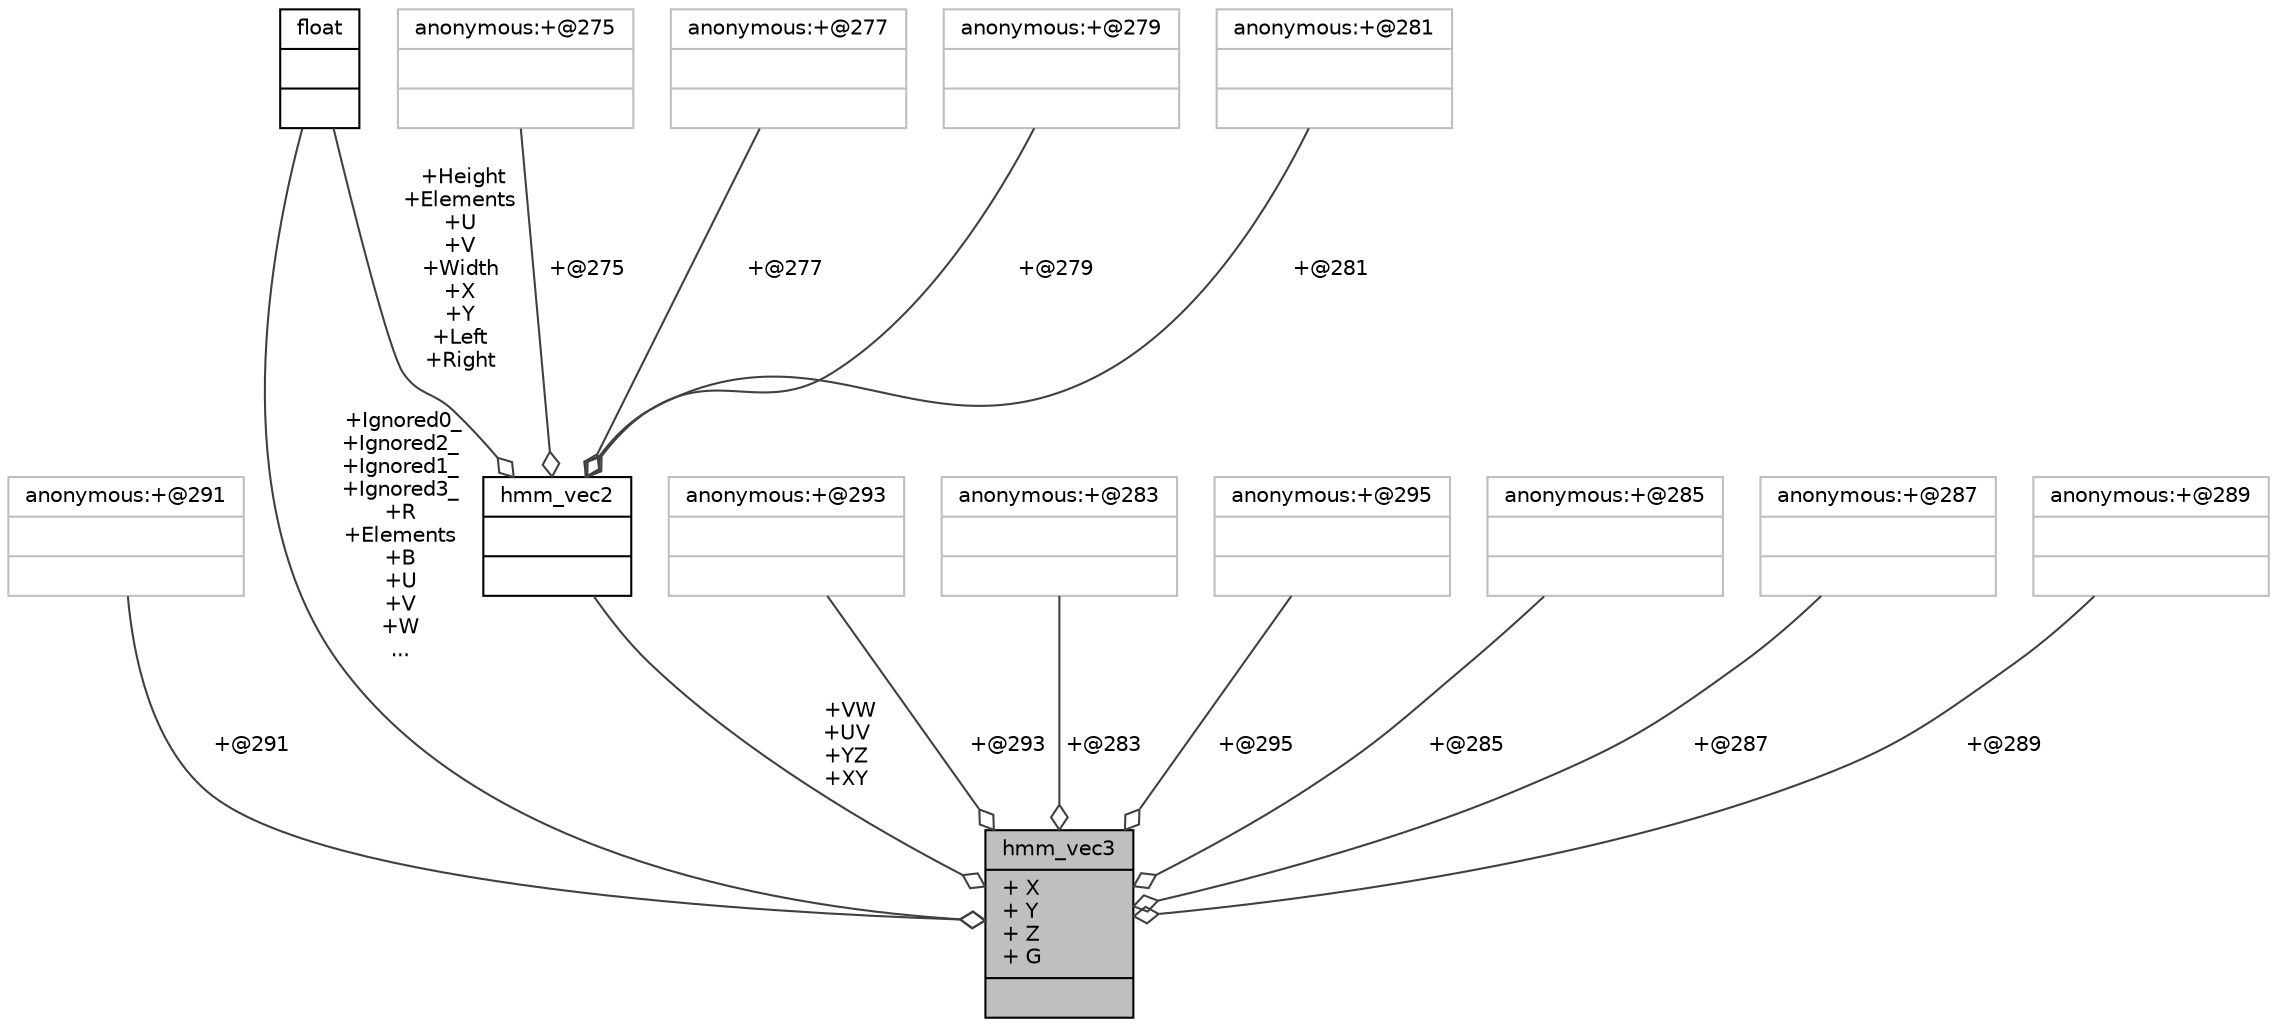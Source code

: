 digraph "hmm_vec3"
{
 // INTERACTIVE_SVG=YES
  bgcolor="transparent";
  edge [fontname="Helvetica",fontsize="10",labelfontname="Helvetica",labelfontsize="10"];
  node [fontname="Helvetica",fontsize="10",shape=record];
  Node1 [label="{hmm_vec3\n|+ X\l+ Y\l+ Z\l+ G\l|}",height=0.2,width=0.4,color="black", fillcolor="grey75", style="filled", fontcolor="black"];
  Node2 -> Node1 [color="grey25",fontsize="10",style="solid",label=" +@291" ,arrowhead="odiamond",fontname="Helvetica"];
  Node2 [label="{anonymous:+@291\n||}",height=0.2,width=0.4,color="grey75"];
  Node3 -> Node1 [color="grey25",fontsize="10",style="solid",label=" +VW\n+UV\n+YZ\n+XY" ,arrowhead="odiamond",fontname="Helvetica"];
  Node3 [label="{hmm_vec2\n||}",height=0.2,width=0.4,color="black",URL="$dc/db2/unionhmm__vec2.html"];
  Node4 -> Node3 [color="grey25",fontsize="10",style="solid",label=" +@281" ,arrowhead="odiamond",fontname="Helvetica"];
  Node4 [label="{anonymous:+@281\n||}",height=0.2,width=0.4,color="grey75"];
  Node5 -> Node3 [color="grey25",fontsize="10",style="solid",label=" +Height\n+Elements\n+U\n+V\n+Width\n+X\n+Y\n+Left\n+Right" ,arrowhead="odiamond",fontname="Helvetica"];
  Node5 [label="{float\n||}",height=0.2,width=0.4,color="black",URL="$d4/dc3/classfloat.html"];
  Node6 -> Node3 [color="grey25",fontsize="10",style="solid",label=" +@275" ,arrowhead="odiamond",fontname="Helvetica"];
  Node6 [label="{anonymous:+@275\n||}",height=0.2,width=0.4,color="grey75"];
  Node7 -> Node3 [color="grey25",fontsize="10",style="solid",label=" +@277" ,arrowhead="odiamond",fontname="Helvetica"];
  Node7 [label="{anonymous:+@277\n||}",height=0.2,width=0.4,color="grey75"];
  Node8 -> Node3 [color="grey25",fontsize="10",style="solid",label=" +@279" ,arrowhead="odiamond",fontname="Helvetica"];
  Node8 [label="{anonymous:+@279\n||}",height=0.2,width=0.4,color="grey75"];
  Node9 -> Node1 [color="grey25",fontsize="10",style="solid",label=" +@293" ,arrowhead="odiamond",fontname="Helvetica"];
  Node9 [label="{anonymous:+@293\n||}",height=0.2,width=0.4,color="grey75"];
  Node10 -> Node1 [color="grey25",fontsize="10",style="solid",label=" +@283" ,arrowhead="odiamond",fontname="Helvetica"];
  Node10 [label="{anonymous:+@283\n||}",height=0.2,width=0.4,color="grey75"];
  Node11 -> Node1 [color="grey25",fontsize="10",style="solid",label=" +@295" ,arrowhead="odiamond",fontname="Helvetica"];
  Node11 [label="{anonymous:+@295\n||}",height=0.2,width=0.4,color="grey75"];
  Node5 -> Node1 [color="grey25",fontsize="10",style="solid",label=" +Ignored0_\n+Ignored2_\n+Ignored1_\n+Ignored3_\n+R\n+Elements\n+B\n+U\n+V\n+W\n..." ,arrowhead="odiamond",fontname="Helvetica"];
  Node12 -> Node1 [color="grey25",fontsize="10",style="solid",label=" +@285" ,arrowhead="odiamond",fontname="Helvetica"];
  Node12 [label="{anonymous:+@285\n||}",height=0.2,width=0.4,color="grey75"];
  Node13 -> Node1 [color="grey25",fontsize="10",style="solid",label=" +@287" ,arrowhead="odiamond",fontname="Helvetica"];
  Node13 [label="{anonymous:+@287\n||}",height=0.2,width=0.4,color="grey75"];
  Node14 -> Node1 [color="grey25",fontsize="10",style="solid",label=" +@289" ,arrowhead="odiamond",fontname="Helvetica"];
  Node14 [label="{anonymous:+@289\n||}",height=0.2,width=0.4,color="grey75"];
}
